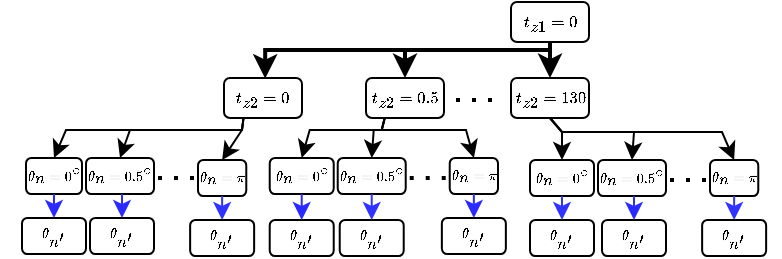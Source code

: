<mxfile version="23.1.7" type="github">
  <diagram name="Page-1" id="2c0d36ab-eaac-3732-788b-9136903baeff">
    <mxGraphModel dx="1038" dy="542" grid="1" gridSize="10" guides="1" tooltips="1" connect="1" arrows="1" fold="1" page="1" pageScale="1.5" pageWidth="1169" pageHeight="827" background="none" math="1" shadow="0">
      <root>
        <mxCell id="0" />
        <mxCell id="1" parent="0" />
        <mxCell id="SzcbqSzcFT_Wy_OmHRQ2-264" value="" style="edgeStyle=elbowEdgeStyle;elbow=vertical;strokeWidth=2;rounded=0;entryX=0.5;entryY=0;entryDx=0;entryDy=0;" edge="1" parent="1" target="SzcbqSzcFT_Wy_OmHRQ2-275">
          <mxGeometry x="337" y="215.5" width="100" height="100" as="geometry">
            <mxPoint x="532" y="338" as="sourcePoint" />
            <mxPoint x="579" y="357.75" as="targetPoint" />
            <Array as="points" />
          </mxGeometry>
        </mxCell>
        <mxCell id="SzcbqSzcFT_Wy_OmHRQ2-265" value="" style="edgeStyle=elbowEdgeStyle;elbow=vertical;strokeWidth=2;rounded=0;entryX=0.528;entryY=0.015;entryDx=0;entryDy=0;entryPerimeter=0;" edge="1" parent="1" target="SzcbqSzcFT_Wy_OmHRQ2-294">
          <mxGeometry x="-23" y="135.5" width="100" height="100" as="geometry">
            <mxPoint x="532" y="338.5" as="sourcePoint" />
            <mxPoint x="389.5" y="360" as="targetPoint" />
            <Array as="points">
              <mxPoint x="482" y="346" />
            </Array>
          </mxGeometry>
        </mxCell>
        <mxCell id="SzcbqSzcFT_Wy_OmHRQ2-266" value="" style="edgeStyle=elbowEdgeStyle;elbow=vertical;strokeWidth=2;rounded=0;exitX=0.5;exitY=1;exitDx=0;exitDy=0;entryX=0.5;entryY=0;entryDx=0;entryDy=0;" edge="1" parent="1" target="SzcbqSzcFT_Wy_OmHRQ2-273">
          <mxGeometry x="-23" y="135.5" width="100" height="100" as="geometry">
            <mxPoint x="532" y="338.5" as="sourcePoint" />
            <mxPoint x="465" y="355.5" as="targetPoint" />
            <Array as="points">
              <mxPoint x="498" y="346" />
            </Array>
          </mxGeometry>
        </mxCell>
        <mxCell id="SzcbqSzcFT_Wy_OmHRQ2-267" value="" style="endArrow=classic;html=1;rounded=0;exitX=0.25;exitY=1;exitDx=0;exitDy=0;entryX=0.5;entryY=0;entryDx=0;entryDy=0;" edge="1" parent="1" source="SzcbqSzcFT_Wy_OmHRQ2-294" target="SzcbqSzcFT_Wy_OmHRQ2-272">
          <mxGeometry width="50" height="50" relative="1" as="geometry">
            <mxPoint x="379.75" y="380" as="sourcePoint" />
            <mxPoint x="310" y="400" as="targetPoint" />
            <Array as="points">
              <mxPoint x="378" y="386" />
              <mxPoint x="340" y="386" />
              <mxPoint x="290" y="386" />
            </Array>
          </mxGeometry>
        </mxCell>
        <mxCell id="SzcbqSzcFT_Wy_OmHRQ2-268" value="" style="endArrow=classic;html=1;rounded=0;entryX=0.5;entryY=0;entryDx=0;entryDy=0;exitX=0.25;exitY=1;exitDx=0;exitDy=0;" edge="1" parent="1" source="SzcbqSzcFT_Wy_OmHRQ2-294" target="SzcbqSzcFT_Wy_OmHRQ2-271">
          <mxGeometry width="50" height="50" relative="1" as="geometry">
            <mxPoint x="379.75" y="380" as="sourcePoint" />
            <mxPoint x="356.5" y="400" as="targetPoint" />
            <Array as="points">
              <mxPoint x="378" y="386" />
              <mxPoint x="322" y="386" />
            </Array>
          </mxGeometry>
        </mxCell>
        <mxCell id="SzcbqSzcFT_Wy_OmHRQ2-269" style="edgeStyle=orthogonalEdgeStyle;rounded=0;orthogonalLoop=1;jettySize=auto;html=1;exitX=0.5;exitY=1;exitDx=0;exitDy=0;" edge="1" parent="1">
          <mxGeometry relative="1" as="geometry">
            <mxPoint x="394.86" y="380" as="sourcePoint" />
            <mxPoint x="394.86" y="380" as="targetPoint" />
          </mxGeometry>
        </mxCell>
        <mxCell id="SzcbqSzcFT_Wy_OmHRQ2-270" value="" style="endArrow=none;dashed=1;html=1;dashPattern=1 3;strokeWidth=2;rounded=0;fontSize=9;spacing=1;" edge="1" parent="1">
          <mxGeometry width="50" height="50" relative="1" as="geometry">
            <mxPoint x="336" y="410" as="sourcePoint" />
            <mxPoint x="358" y="410" as="targetPoint" />
          </mxGeometry>
        </mxCell>
        <mxCell id="SzcbqSzcFT_Wy_OmHRQ2-271" value="&lt;font style=&quot;font-size: 6px;&quot;&gt;$$\theta_n=0.5^{\circ}$$&lt;/font&gt;" style="rounded=1;whiteSpace=wrap;html=1;fontSize=6;" vertex="1" parent="1">
          <mxGeometry x="300" y="400" width="34" height="18" as="geometry" />
        </mxCell>
        <mxCell id="SzcbqSzcFT_Wy_OmHRQ2-272" value="$$\theta_n=0^{\circ}&lt;br style=&quot;font-size: 6px;&quot;&gt;$$" style="rounded=1;whiteSpace=wrap;html=1;fontSize=6;" vertex="1" parent="1">
          <mxGeometry x="270" y="400" width="28" height="18" as="geometry" />
        </mxCell>
        <mxCell id="SzcbqSzcFT_Wy_OmHRQ2-273" value="$$t_{z2}=0.5$$" style="rounded=1;whiteSpace=wrap;html=1;fontSize=7;" vertex="1" parent="1">
          <mxGeometry x="440" y="360" width="39" height="20" as="geometry" />
        </mxCell>
        <mxCell id="SzcbqSzcFT_Wy_OmHRQ2-274" value="" style="endArrow=none;dashed=1;html=1;dashPattern=1 3;strokeWidth=2;rounded=0;fontSize=9;spacing=1;" edge="1" parent="1">
          <mxGeometry width="50" height="50" relative="1" as="geometry">
            <mxPoint x="485" y="371" as="sourcePoint" />
            <mxPoint x="507" y="371" as="targetPoint" />
          </mxGeometry>
        </mxCell>
        <mxCell id="SzcbqSzcFT_Wy_OmHRQ2-275" value="$$t_{z2}=130$$" style="rounded=1;whiteSpace=wrap;html=1;fontSize=7;" vertex="1" parent="1">
          <mxGeometry x="512.5" y="360" width="39" height="20" as="geometry" />
        </mxCell>
        <mxCell id="SzcbqSzcFT_Wy_OmHRQ2-276" value="$$t_{z1}=0$$" style="rounded=1;whiteSpace=wrap;html=1;fontSize=7;" vertex="1" parent="1">
          <mxGeometry x="512.5" y="322" width="39" height="20" as="geometry" />
        </mxCell>
        <mxCell id="SzcbqSzcFT_Wy_OmHRQ2-277" value="" style="endArrow=classic;html=1;rounded=0;exitX=0.25;exitY=1;exitDx=0;exitDy=0;entryX=0.5;entryY=0;entryDx=0;entryDy=0;" edge="1" parent="1" source="SzcbqSzcFT_Wy_OmHRQ2-294" target="SzcbqSzcFT_Wy_OmHRQ2-286">
          <mxGeometry width="50" height="50" relative="1" as="geometry">
            <mxPoint x="379.75" y="380" as="sourcePoint" />
            <mxPoint x="371" y="400.0" as="targetPoint" />
            <Array as="points">
              <mxPoint x="378" y="386" />
            </Array>
          </mxGeometry>
        </mxCell>
        <mxCell id="SzcbqSzcFT_Wy_OmHRQ2-278" value="" style="endArrow=classic;html=1;rounded=0;exitX=0.5;exitY=1;exitDx=0;exitDy=0;entryX=0.5;entryY=0;entryDx=0;entryDy=0;" edge="1" parent="1" target="SzcbqSzcFT_Wy_OmHRQ2-284">
          <mxGeometry width="50" height="50" relative="1" as="geometry">
            <mxPoint x="449.36" y="380.0" as="sourcePoint" />
            <mxPoint x="431.86" y="400" as="targetPoint" />
            <Array as="points">
              <mxPoint x="447.86" y="386" />
              <mxPoint x="411.86" y="386" />
            </Array>
          </mxGeometry>
        </mxCell>
        <mxCell id="SzcbqSzcFT_Wy_OmHRQ2-279" value="" style="endArrow=classic;html=1;rounded=0;entryX=0.5;entryY=0;entryDx=0;entryDy=0;exitX=0.5;exitY=1;exitDx=0;exitDy=0;" edge="1" parent="1" target="SzcbqSzcFT_Wy_OmHRQ2-283">
          <mxGeometry width="50" height="50" relative="1" as="geometry">
            <mxPoint x="449.36" y="380.0" as="sourcePoint" />
            <mxPoint x="478.36" y="400" as="targetPoint" />
            <Array as="points">
              <mxPoint x="447.86" y="386" />
              <mxPoint x="443.86" y="386" />
            </Array>
          </mxGeometry>
        </mxCell>
        <mxCell id="SzcbqSzcFT_Wy_OmHRQ2-280" style="edgeStyle=orthogonalEdgeStyle;rounded=0;orthogonalLoop=1;jettySize=auto;html=1;exitX=0.5;exitY=1;exitDx=0;exitDy=0;" edge="1" parent="1">
          <mxGeometry relative="1" as="geometry">
            <mxPoint x="526.86" y="380" as="sourcePoint" />
            <mxPoint x="526.86" y="380" as="targetPoint" />
          </mxGeometry>
        </mxCell>
        <mxCell id="SzcbqSzcFT_Wy_OmHRQ2-281" value="" style="endArrow=none;dashed=1;html=1;dashPattern=1 3;strokeWidth=2;rounded=0;fontSize=9;spacing=1;" edge="1" parent="1">
          <mxGeometry width="50" height="50" relative="1" as="geometry">
            <mxPoint x="461.86" y="410" as="sourcePoint" />
            <mxPoint x="483.86" y="410" as="targetPoint" />
          </mxGeometry>
        </mxCell>
        <mxCell id="SzcbqSzcFT_Wy_OmHRQ2-282" value="$$\theta_n=\pi$$" style="rounded=1;whiteSpace=wrap;html=1;fontSize=6;" vertex="1" parent="1">
          <mxGeometry x="481.86" y="400" width="24.14" height="18" as="geometry" />
        </mxCell>
        <mxCell id="SzcbqSzcFT_Wy_OmHRQ2-283" value="&lt;font style=&quot;font-size: 6px;&quot;&gt;$$\theta_n=0.5^{\circ}$$&lt;/font&gt;" style="rounded=1;whiteSpace=wrap;html=1;fontSize=6;" vertex="1" parent="1">
          <mxGeometry x="425.86" y="400" width="34" height="18" as="geometry" />
        </mxCell>
        <mxCell id="SzcbqSzcFT_Wy_OmHRQ2-284" value="$$\theta_n=0^{\circ}&lt;br style=&quot;font-size: 6px;&quot;&gt;$$" style="rounded=1;whiteSpace=wrap;html=1;fontSize=6;" vertex="1" parent="1">
          <mxGeometry x="391.86" y="400" width="32" height="18" as="geometry" />
        </mxCell>
        <mxCell id="SzcbqSzcFT_Wy_OmHRQ2-285" value="" style="endArrow=classic;html=1;rounded=0;exitX=0.5;exitY=1;exitDx=0;exitDy=0;entryX=0.5;entryY=0;entryDx=0;entryDy=0;" edge="1" parent="1" target="SzcbqSzcFT_Wy_OmHRQ2-282">
          <mxGeometry width="50" height="50" relative="1" as="geometry">
            <mxPoint x="449.36" y="380.0" as="sourcePoint" />
            <mxPoint x="529.86" y="400" as="targetPoint" />
            <Array as="points">
              <mxPoint x="447.86" y="386" />
              <mxPoint x="490" y="386" />
            </Array>
          </mxGeometry>
        </mxCell>
        <mxCell id="SzcbqSzcFT_Wy_OmHRQ2-286" value="$$\theta_n=\pi$$" style="rounded=1;whiteSpace=wrap;html=1;fontSize=6;" vertex="1" parent="1">
          <mxGeometry x="356" y="401" width="24.14" height="18" as="geometry" />
        </mxCell>
        <mxCell id="SzcbqSzcFT_Wy_OmHRQ2-287" value="" style="endArrow=classic;html=1;rounded=0;entryX=0.5;entryY=0;entryDx=0;entryDy=0;exitX=0.5;exitY=1;exitDx=0;exitDy=0;" edge="1" parent="1" source="SzcbqSzcFT_Wy_OmHRQ2-275" target="SzcbqSzcFT_Wy_OmHRQ2-292">
          <mxGeometry width="50" height="50" relative="1" as="geometry">
            <mxPoint x="578" y="386" as="sourcePoint" />
            <mxPoint x="562" y="401" as="targetPoint" />
            <Array as="points">
              <mxPoint x="538" y="387" />
            </Array>
          </mxGeometry>
        </mxCell>
        <mxCell id="SzcbqSzcFT_Wy_OmHRQ2-288" value="" style="endArrow=classic;html=1;rounded=0;entryX=0.5;entryY=0;entryDx=0;entryDy=0;exitX=0.5;exitY=1;exitDx=0;exitDy=0;" edge="1" parent="1" source="SzcbqSzcFT_Wy_OmHRQ2-275" target="SzcbqSzcFT_Wy_OmHRQ2-291">
          <mxGeometry width="50" height="50" relative="1" as="geometry">
            <mxPoint x="579.5" y="381.0" as="sourcePoint" />
            <mxPoint x="608.5" y="401" as="targetPoint" />
            <Array as="points">
              <mxPoint x="538" y="387" />
              <mxPoint x="574" y="387" />
            </Array>
          </mxGeometry>
        </mxCell>
        <mxCell id="SzcbqSzcFT_Wy_OmHRQ2-289" value="" style="endArrow=none;dashed=1;html=1;dashPattern=1 3;strokeWidth=2;rounded=0;fontSize=9;spacing=1;" edge="1" parent="1">
          <mxGeometry width="50" height="50" relative="1" as="geometry">
            <mxPoint x="592" y="411" as="sourcePoint" />
            <mxPoint x="614" y="411" as="targetPoint" />
          </mxGeometry>
        </mxCell>
        <mxCell id="SzcbqSzcFT_Wy_OmHRQ2-290" value="$$\theta_n=\pi$$" style="rounded=1;whiteSpace=wrap;html=1;fontSize=6;" vertex="1" parent="1">
          <mxGeometry x="612" y="401" width="24.14" height="18" as="geometry" />
        </mxCell>
        <mxCell id="SzcbqSzcFT_Wy_OmHRQ2-291" value="&lt;font style=&quot;font-size: 6px;&quot;&gt;$$\theta_n=0.5^{\circ}$$&lt;/font&gt;" style="rounded=1;whiteSpace=wrap;html=1;fontSize=6;" vertex="1" parent="1">
          <mxGeometry x="556" y="401" width="34" height="18" as="geometry" />
        </mxCell>
        <mxCell id="SzcbqSzcFT_Wy_OmHRQ2-292" value="$$\theta_n=0^{\circ}&lt;br style=&quot;font-size: 6px;&quot;&gt;$$" style="rounded=1;whiteSpace=wrap;html=1;fontSize=6;" vertex="1" parent="1">
          <mxGeometry x="522" y="401" width="32" height="18" as="geometry" />
        </mxCell>
        <mxCell id="SzcbqSzcFT_Wy_OmHRQ2-293" value="" style="endArrow=classic;html=1;rounded=0;entryX=0.5;entryY=0;entryDx=0;entryDy=0;exitX=0.5;exitY=1;exitDx=0;exitDy=0;" edge="1" parent="1" source="SzcbqSzcFT_Wy_OmHRQ2-275" target="SzcbqSzcFT_Wy_OmHRQ2-290">
          <mxGeometry width="50" height="50" relative="1" as="geometry">
            <mxPoint x="580" y="386" as="sourcePoint" />
            <mxPoint x="660" y="401" as="targetPoint" />
            <Array as="points">
              <mxPoint x="538" y="387" />
              <mxPoint x="578" y="387" />
              <mxPoint x="618" y="387" />
            </Array>
          </mxGeometry>
        </mxCell>
        <mxCell id="SzcbqSzcFT_Wy_OmHRQ2-294" value="$$t_{z2}=0$$" style="rounded=1;whiteSpace=wrap;html=1;fontSize=7;" vertex="1" parent="1">
          <mxGeometry x="369" y="360" width="39" height="20" as="geometry" />
        </mxCell>
        <mxCell id="SzcbqSzcFT_Wy_OmHRQ2-295" value="$$\theta_{n&#39;}&lt;br style=&quot;font-size: 6px;&quot;&gt;$$" style="rounded=1;whiteSpace=wrap;html=1;fontSize=6;" vertex="1" parent="1">
          <mxGeometry x="268" y="430" width="32" height="18" as="geometry" />
        </mxCell>
        <mxCell id="SzcbqSzcFT_Wy_OmHRQ2-296" value="" style="endArrow=classic;html=1;rounded=0;entryX=0.5;entryY=0;entryDx=0;entryDy=0;exitX=0.5;exitY=1;exitDx=0;exitDy=0;curved=1;strokeColor=#2B2BFF;" edge="1" parent="1" source="SzcbqSzcFT_Wy_OmHRQ2-272" target="SzcbqSzcFT_Wy_OmHRQ2-295">
          <mxGeometry width="50" height="50" relative="1" as="geometry">
            <mxPoint x="284" y="419" as="sourcePoint" />
            <mxPoint x="334" y="369" as="targetPoint" />
          </mxGeometry>
        </mxCell>
        <mxCell id="SzcbqSzcFT_Wy_OmHRQ2-297" value="$$\theta_{n&#39;}&lt;br style=&quot;font-size: 6px;&quot;&gt;$$" style="rounded=1;whiteSpace=wrap;html=1;fontSize=6;" vertex="1" parent="1">
          <mxGeometry x="302" y="430" width="32" height="18" as="geometry" />
        </mxCell>
        <mxCell id="SzcbqSzcFT_Wy_OmHRQ2-298" value="" style="endArrow=classic;html=1;rounded=0;entryX=0.5;entryY=0;entryDx=0;entryDy=0;exitX=0.5;exitY=1;exitDx=0;exitDy=0;strokeColor=#2B2BFF;" edge="1" parent="1" target="SzcbqSzcFT_Wy_OmHRQ2-297">
          <mxGeometry width="50" height="50" relative="1" as="geometry">
            <mxPoint x="318" y="418" as="sourcePoint" />
            <mxPoint x="368" y="369" as="targetPoint" />
          </mxGeometry>
        </mxCell>
        <mxCell id="SzcbqSzcFT_Wy_OmHRQ2-299" value="$$\theta_{n&#39;}&lt;br style=&quot;font-size: 6px;&quot;&gt;$$" style="rounded=1;whiteSpace=wrap;html=1;fontSize=6;" vertex="1" parent="1">
          <mxGeometry x="352.07" y="431" width="32" height="18" as="geometry" />
        </mxCell>
        <mxCell id="SzcbqSzcFT_Wy_OmHRQ2-300" value="" style="endArrow=classic;html=1;rounded=0;entryX=0.5;entryY=0;entryDx=0;entryDy=0;exitX=0.5;exitY=1;exitDx=0;exitDy=0;strokeColor=#3333FF;" edge="1" parent="1" target="SzcbqSzcFT_Wy_OmHRQ2-299">
          <mxGeometry width="50" height="50" relative="1" as="geometry">
            <mxPoint x="368.07" y="419" as="sourcePoint" />
            <mxPoint x="418.07" y="370" as="targetPoint" />
          </mxGeometry>
        </mxCell>
        <mxCell id="SzcbqSzcFT_Wy_OmHRQ2-301" value="$$\theta_{n&#39;}&lt;br style=&quot;font-size: 6px;&quot;&gt;$$" style="rounded=1;whiteSpace=wrap;html=1;fontSize=6;" vertex="1" parent="1">
          <mxGeometry x="391.86" y="431" width="32" height="18" as="geometry" />
        </mxCell>
        <mxCell id="SzcbqSzcFT_Wy_OmHRQ2-302" value="" style="endArrow=classic;html=1;rounded=0;entryX=0.5;entryY=0;entryDx=0;entryDy=0;exitX=0.5;exitY=1;exitDx=0;exitDy=0;strokeColor=#2B2BFF;" edge="1" parent="1" target="SzcbqSzcFT_Wy_OmHRQ2-301">
          <mxGeometry width="50" height="50" relative="1" as="geometry">
            <mxPoint x="407.86" y="418" as="sourcePoint" />
            <mxPoint x="457.86" y="369" as="targetPoint" />
          </mxGeometry>
        </mxCell>
        <mxCell id="SzcbqSzcFT_Wy_OmHRQ2-303" value="$$\theta_{n&#39;}&lt;br style=&quot;font-size: 6px;&quot;&gt;$$" style="rounded=1;whiteSpace=wrap;html=1;fontSize=6;" vertex="1" parent="1">
          <mxGeometry x="426.86" y="431" width="32" height="18" as="geometry" />
        </mxCell>
        <mxCell id="SzcbqSzcFT_Wy_OmHRQ2-304" value="" style="endArrow=classic;html=1;rounded=0;entryX=0.5;entryY=0;entryDx=0;entryDy=0;exitX=0.5;exitY=1;exitDx=0;exitDy=0;strokeColor=#3333FF;" edge="1" parent="1" source="SzcbqSzcFT_Wy_OmHRQ2-283" target="SzcbqSzcFT_Wy_OmHRQ2-303">
          <mxGeometry width="50" height="50" relative="1" as="geometry">
            <mxPoint x="443.86" y="419" as="sourcePoint" />
            <mxPoint x="493.86" y="370" as="targetPoint" />
          </mxGeometry>
        </mxCell>
        <mxCell id="SzcbqSzcFT_Wy_OmHRQ2-305" value="$$\theta_{n&#39;}&lt;br style=&quot;font-size: 6px;&quot;&gt;$$" style="rounded=1;whiteSpace=wrap;html=1;fontSize=6;" vertex="1" parent="1">
          <mxGeometry x="477.93" y="430" width="32" height="18" as="geometry" />
        </mxCell>
        <mxCell id="SzcbqSzcFT_Wy_OmHRQ2-306" value="" style="endArrow=classic;html=1;rounded=0;entryX=0.5;entryY=0;entryDx=0;entryDy=0;exitX=0.5;exitY=1;exitDx=0;exitDy=0;strokeColor=#2B2BFF;" edge="1" parent="1" target="SzcbqSzcFT_Wy_OmHRQ2-305">
          <mxGeometry width="50" height="50" relative="1" as="geometry">
            <mxPoint x="493.93" y="418" as="sourcePoint" />
            <mxPoint x="543.93" y="369" as="targetPoint" />
          </mxGeometry>
        </mxCell>
        <mxCell id="SzcbqSzcFT_Wy_OmHRQ2-307" value="$$\theta_{n&#39;}&lt;br style=&quot;font-size: 6px;&quot;&gt;$$" style="rounded=1;whiteSpace=wrap;html=1;fontSize=6;" vertex="1" parent="1">
          <mxGeometry x="522" y="431" width="32" height="18" as="geometry" />
        </mxCell>
        <mxCell id="SzcbqSzcFT_Wy_OmHRQ2-308" value="" style="endArrow=classic;html=1;rounded=0;entryX=0.5;entryY=0;entryDx=0;entryDy=0;exitX=0.5;exitY=1;exitDx=0;exitDy=0;strokeColor=#3333FF;" edge="1" parent="1" target="SzcbqSzcFT_Wy_OmHRQ2-307">
          <mxGeometry width="50" height="50" relative="1" as="geometry">
            <mxPoint x="538" y="419" as="sourcePoint" />
            <mxPoint x="588" y="370" as="targetPoint" />
          </mxGeometry>
        </mxCell>
        <mxCell id="SzcbqSzcFT_Wy_OmHRQ2-309" value="$$\theta_{n&#39;}&lt;br style=&quot;font-size: 6px;&quot;&gt;$$" style="rounded=1;whiteSpace=wrap;html=1;fontSize=6;" vertex="1" parent="1">
          <mxGeometry x="558" y="431" width="32" height="18" as="geometry" />
        </mxCell>
        <mxCell id="SzcbqSzcFT_Wy_OmHRQ2-310" value="" style="endArrow=classic;html=1;rounded=0;entryX=0.5;entryY=0;entryDx=0;entryDy=0;exitX=0.5;exitY=1;exitDx=0;exitDy=0;strokeColor=#2B2BFF;" edge="1" parent="1" target="SzcbqSzcFT_Wy_OmHRQ2-309">
          <mxGeometry width="50" height="50" relative="1" as="geometry">
            <mxPoint x="574" y="419" as="sourcePoint" />
            <mxPoint x="624" y="370" as="targetPoint" />
          </mxGeometry>
        </mxCell>
        <mxCell id="SzcbqSzcFT_Wy_OmHRQ2-311" value="$$\theta_{n&#39;}&lt;br style=&quot;font-size: 6px;&quot;&gt;$$" style="rounded=1;whiteSpace=wrap;html=1;fontSize=6;" vertex="1" parent="1">
          <mxGeometry x="608.07" y="431" width="32" height="18" as="geometry" />
        </mxCell>
        <mxCell id="SzcbqSzcFT_Wy_OmHRQ2-312" value="" style="endArrow=classic;html=1;rounded=0;entryX=0.5;entryY=0;entryDx=0;entryDy=0;exitX=0.5;exitY=1;exitDx=0;exitDy=0;strokeColor=#3333FF;" edge="1" parent="1" target="SzcbqSzcFT_Wy_OmHRQ2-311">
          <mxGeometry width="50" height="50" relative="1" as="geometry">
            <mxPoint x="624.07" y="419" as="sourcePoint" />
            <mxPoint x="674.07" y="370" as="targetPoint" />
          </mxGeometry>
        </mxCell>
      </root>
    </mxGraphModel>
  </diagram>
</mxfile>

